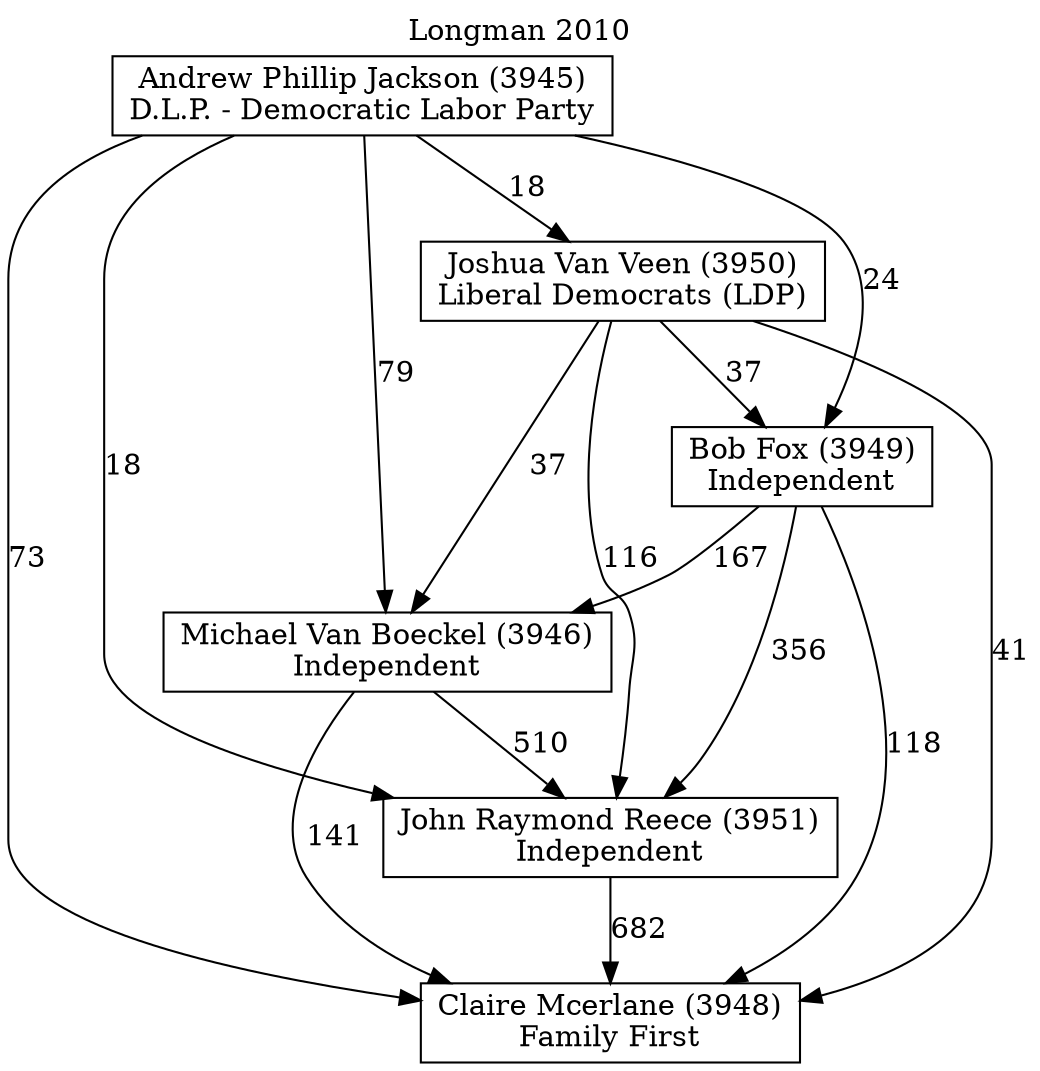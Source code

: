 // House preference flow
digraph "Claire Mcerlane (3948)_Longman_2010" {
	graph [label="Longman 2010" labelloc=t mclimit=2]
	node [shape=box]
	"Claire Mcerlane (3948)" [label="Claire Mcerlane (3948)
Family First"]
	"John Raymond Reece (3951)" [label="John Raymond Reece (3951)
Independent"]
	"Michael Van Boeckel (3946)" [label="Michael Van Boeckel (3946)
Independent"]
	"Bob Fox (3949)" [label="Bob Fox (3949)
Independent"]
	"Joshua Van Veen (3950)" [label="Joshua Van Veen (3950)
Liberal Democrats (LDP)"]
	"Andrew Phillip Jackson (3945)" [label="Andrew Phillip Jackson (3945)
D.L.P. - Democratic Labor Party"]
	"John Raymond Reece (3951)" -> "Claire Mcerlane (3948)" [label=682]
	"Michael Van Boeckel (3946)" -> "John Raymond Reece (3951)" [label=510]
	"Bob Fox (3949)" -> "Michael Van Boeckel (3946)" [label=167]
	"Joshua Van Veen (3950)" -> "Bob Fox (3949)" [label=37]
	"Andrew Phillip Jackson (3945)" -> "Joshua Van Veen (3950)" [label=18]
	"Michael Van Boeckel (3946)" -> "Claire Mcerlane (3948)" [label=141]
	"Bob Fox (3949)" -> "Claire Mcerlane (3948)" [label=118]
	"Joshua Van Veen (3950)" -> "Claire Mcerlane (3948)" [label=41]
	"Andrew Phillip Jackson (3945)" -> "Claire Mcerlane (3948)" [label=73]
	"Andrew Phillip Jackson (3945)" -> "Bob Fox (3949)" [label=24]
	"Joshua Van Veen (3950)" -> "Michael Van Boeckel (3946)" [label=37]
	"Andrew Phillip Jackson (3945)" -> "Michael Van Boeckel (3946)" [label=79]
	"Bob Fox (3949)" -> "John Raymond Reece (3951)" [label=356]
	"Joshua Van Veen (3950)" -> "John Raymond Reece (3951)" [label=116]
	"Andrew Phillip Jackson (3945)" -> "John Raymond Reece (3951)" [label=18]
}
